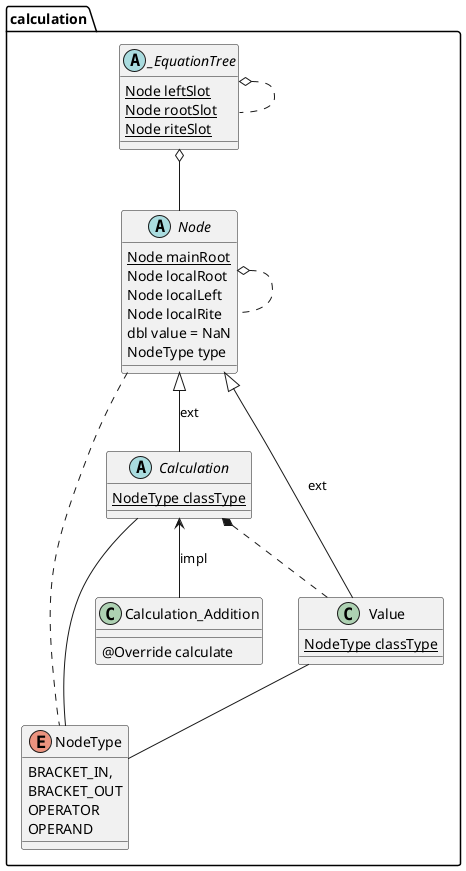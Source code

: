 @startuml
/'
package input{
abstract _InputQueue
}
'/
package calculation{
abstract _EquationTree{
{static} Node leftSlot
{static} Node rootSlot
{static} Node riteSlot
'{static} bool leftNull
'{static} bool rootNull
'{static} bool riteNull
}

abstract Node{
{static} Node mainRoot
{field} Node localRoot
{field} Node localLeft
{field} Node localRite
{field} dbl value = NaN
{field} NodeType type

}
enum NodeType{
BRACKET_IN,
BRACKET_OUT
OPERATOR
OPERAND
}

class Value{
{static} NodeType classType
}

abstract Calculation{
{static} NodeType classType
}

class Calculation_Addition{
{method} @Override calculate
}

/'
package gui{
class MainFrame
class MainDisplay
class mainPanel
class Settings
}'/


_EquationTree o.. _EquationTree
_EquationTree o-- Node
Node o.. Node
Node .. NodeType
Node <|--Value : ext
Node <|-- Calculation : ext
Calculation <--Calculation_Addition : impl
Calculation *.. Value
'Calculation
Calculation -- NodeType
Value -- NodeType



@enduml